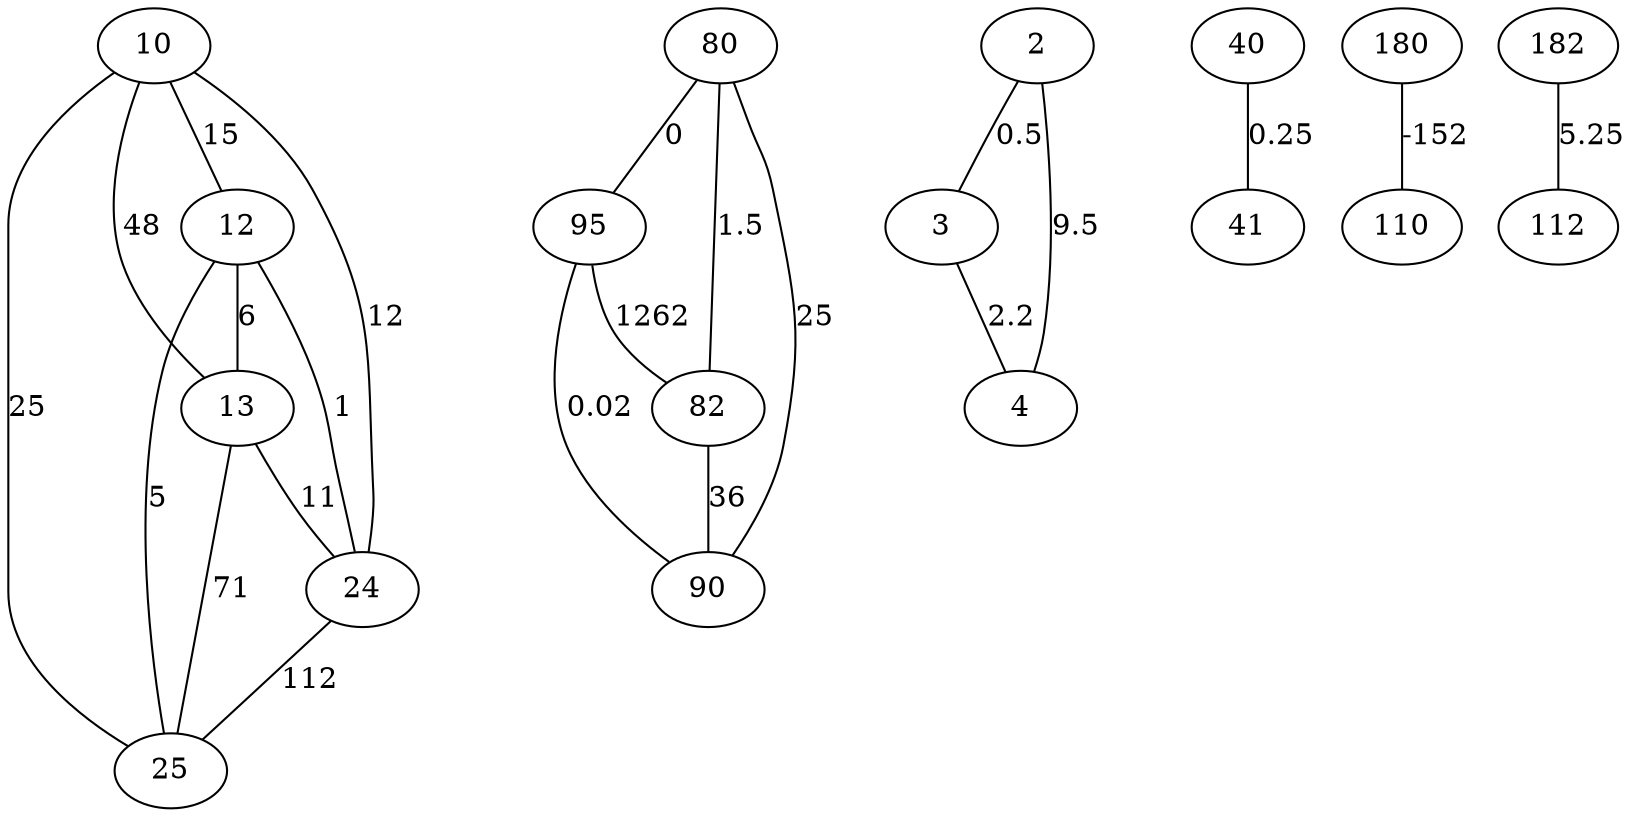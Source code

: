 graph {
    10--12 [label=15];
    10--24 [label=12];
    10--25 [label=25];
    10--13 [label=48];
    12--25 [label=5];
    12--24 [label=1];
    12--13 [label=6];
    13--24 [label=11];
    13--25 [label=71];
    24--25 [label=112];
    80--95 [label=0];
    80--82 [label=1.5];
    80--90 [label=25];
    95--82 [label=1262];
    95--90 [label=0.02];
    82--90 [label=36];
    2--3 [label=0.5];
    2--4 [label=9.5];
    3--4 [label=2.2];
    40--41 [label=0.25];
    180--110 [label=-152];
    182--112 [label=5.25];
}